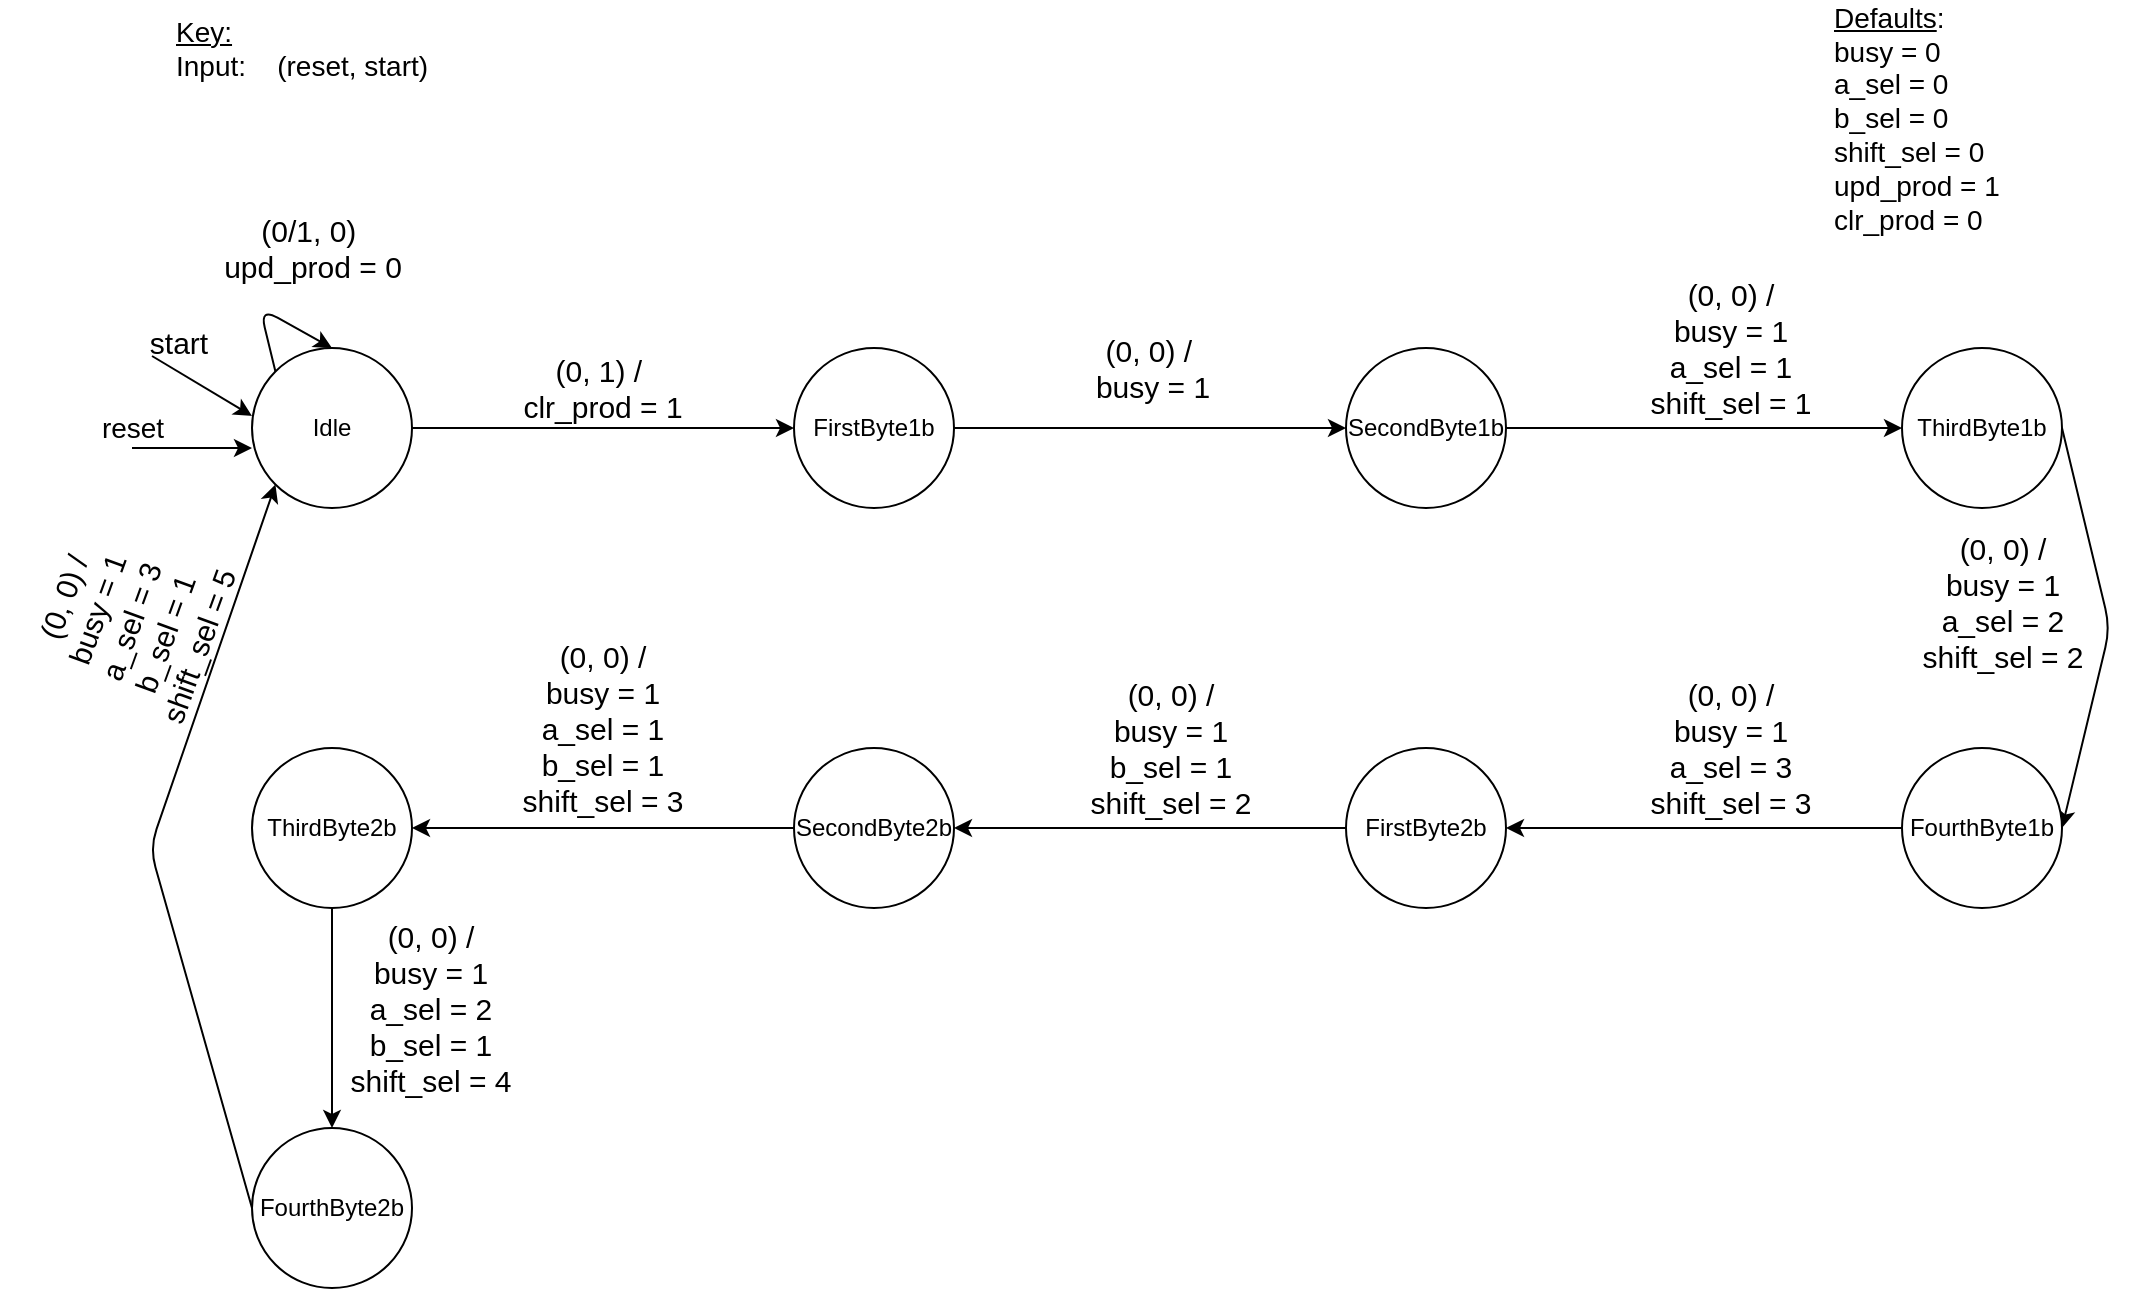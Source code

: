 <mxfile>
    <diagram id="11W8mvZUYZ1ZUlANgrgC" name="Page-1">
        <mxGraphModel dx="1444" dy="823" grid="1" gridSize="10" guides="1" tooltips="1" connect="1" arrows="1" fold="1" page="1" pageScale="1" pageWidth="1100" pageHeight="850" math="0" shadow="0">
            <root>
                <mxCell id="0"/>
                <mxCell id="1" parent="0"/>
                <mxCell id="22" style="edgeStyle=none;html=1;exitX=1;exitY=0.5;exitDx=0;exitDy=0;" parent="1" source="2" target="3" edge="1">
                    <mxGeometry relative="1" as="geometry"/>
                </mxCell>
                <mxCell id="2" value="Idle" style="ellipse;whiteSpace=wrap;html=1;aspect=fixed;" parent="1" vertex="1">
                    <mxGeometry x="131" y="210" width="80" height="80" as="geometry"/>
                </mxCell>
                <mxCell id="27" style="edgeStyle=none;html=1;exitX=1;exitY=0.5;exitDx=0;exitDy=0;entryX=0;entryY=0.5;entryDx=0;entryDy=0;" parent="1" source="3" target="4" edge="1">
                    <mxGeometry relative="1" as="geometry"/>
                </mxCell>
                <mxCell id="3" value="FirstByte1b" style="ellipse;whiteSpace=wrap;html=1;aspect=fixed;" parent="1" vertex="1">
                    <mxGeometry x="402" y="210" width="80" height="80" as="geometry"/>
                </mxCell>
                <mxCell id="31" style="edgeStyle=none;html=1;exitX=1;exitY=0.5;exitDx=0;exitDy=0;entryX=0;entryY=0.5;entryDx=0;entryDy=0;" parent="1" source="4" target="5" edge="1">
                    <mxGeometry relative="1" as="geometry"/>
                </mxCell>
                <mxCell id="4" value="SecondByte1b" style="ellipse;whiteSpace=wrap;html=1;aspect=fixed;" parent="1" vertex="1">
                    <mxGeometry x="678" y="210" width="80" height="80" as="geometry"/>
                </mxCell>
                <mxCell id="38" style="edgeStyle=none;html=1;exitX=1;exitY=0.5;exitDx=0;exitDy=0;entryX=1;entryY=0.5;entryDx=0;entryDy=0;" parent="1" source="5" target="36" edge="1">
                    <mxGeometry relative="1" as="geometry">
                        <Array as="points">
                            <mxPoint x="1060" y="350"/>
                        </Array>
                    </mxGeometry>
                </mxCell>
                <mxCell id="5" value="ThirdByte1b" style="ellipse;whiteSpace=wrap;html=1;aspect=fixed;" parent="1" vertex="1">
                    <mxGeometry x="956" y="210" width="80" height="80" as="geometry"/>
                </mxCell>
                <mxCell id="52" style="edgeStyle=none;html=1;exitX=0.5;exitY=1;exitDx=0;exitDy=0;" parent="1" source="6" target="51" edge="1">
                    <mxGeometry relative="1" as="geometry"/>
                </mxCell>
                <mxCell id="6" value="ThirdByte2b" style="ellipse;whiteSpace=wrap;html=1;aspect=fixed;" parent="1" vertex="1">
                    <mxGeometry x="131" y="410" width="80" height="80" as="geometry"/>
                </mxCell>
                <mxCell id="48" style="edgeStyle=none;html=1;exitX=0;exitY=0.5;exitDx=0;exitDy=0;entryX=1;entryY=0.5;entryDx=0;entryDy=0;" parent="1" source="7" target="6" edge="1">
                    <mxGeometry relative="1" as="geometry"/>
                </mxCell>
                <mxCell id="7" value="SecondByte2b" style="ellipse;whiteSpace=wrap;html=1;aspect=fixed;" parent="1" vertex="1">
                    <mxGeometry x="402" y="410" width="80" height="80" as="geometry"/>
                </mxCell>
                <mxCell id="45" style="edgeStyle=none;html=1;exitX=0;exitY=0.5;exitDx=0;exitDy=0;entryX=1;entryY=0.5;entryDx=0;entryDy=0;" parent="1" source="8" target="7" edge="1">
                    <mxGeometry relative="1" as="geometry"/>
                </mxCell>
                <mxCell id="8" value="FirstByte2b" style="ellipse;whiteSpace=wrap;html=1;aspect=fixed;" parent="1" vertex="1">
                    <mxGeometry x="678" y="410" width="80" height="80" as="geometry"/>
                </mxCell>
                <mxCell id="9" value="" style="endArrow=classic;html=1;" parent="1" edge="1">
                    <mxGeometry width="50" height="50" relative="1" as="geometry">
                        <mxPoint x="81" y="214" as="sourcePoint"/>
                        <mxPoint x="131" y="244" as="targetPoint"/>
                    </mxGeometry>
                </mxCell>
                <mxCell id="10" value="start" style="text;html=1;align=center;verticalAlign=middle;resizable=0;points=[];autosize=1;strokeColor=none;fillColor=none;fontSize=15;" parent="1" vertex="1">
                    <mxGeometry x="74" y="197" width="40" height="20" as="geometry"/>
                </mxCell>
                <mxCell id="17" style="edgeStyle=none;html=1;exitX=0;exitY=0;exitDx=0;exitDy=0;entryX=0.5;entryY=0;entryDx=0;entryDy=0;" parent="1" source="2" target="2" edge="1">
                    <mxGeometry relative="1" as="geometry">
                        <Array as="points">
                            <mxPoint x="135" y="190"/>
                        </Array>
                    </mxGeometry>
                </mxCell>
                <mxCell id="18" value="(0/1, 0)&amp;nbsp;&lt;br&gt;upd_prod = 0" style="text;html=1;align=center;verticalAlign=middle;resizable=0;points=[];autosize=1;strokeColor=none;fillColor=none;fontSize=15;" parent="1" vertex="1">
                    <mxGeometry x="111" y="140" width="100" height="40" as="geometry"/>
                </mxCell>
                <mxCell id="25" value="(0, 1) /&amp;nbsp;&lt;br&gt;clr_prod = 1" style="text;html=1;align=center;verticalAlign=middle;resizable=0;points=[];autosize=1;strokeColor=none;fillColor=none;fontSize=15;" parent="1" vertex="1">
                    <mxGeometry x="256" y="210" width="100" height="40" as="geometry"/>
                </mxCell>
                <mxCell id="28" value="(0, 0) /&amp;nbsp;&lt;br&gt;busy = 1" style="text;html=1;align=center;verticalAlign=middle;resizable=0;points=[];autosize=1;strokeColor=none;fillColor=none;fontSize=15;" parent="1" vertex="1">
                    <mxGeometry x="546" y="200" width="70" height="40" as="geometry"/>
                </mxCell>
                <mxCell id="32" value="(0, 0) /&lt;br&gt;busy = 1&lt;br&gt;a_sel = 1&lt;br&gt;shift_sel = 1" style="text;html=1;align=center;verticalAlign=middle;resizable=0;points=[];autosize=1;strokeColor=none;fillColor=none;fontSize=15;" parent="1" vertex="1">
                    <mxGeometry x="820" y="170" width="100" height="80" as="geometry"/>
                </mxCell>
                <mxCell id="41" style="edgeStyle=none;html=1;exitX=0;exitY=0.5;exitDx=0;exitDy=0;entryX=1;entryY=0.5;entryDx=0;entryDy=0;" parent="1" source="36" target="8" edge="1">
                    <mxGeometry relative="1" as="geometry"/>
                </mxCell>
                <mxCell id="36" value="FourthByte1b" style="ellipse;whiteSpace=wrap;html=1;aspect=fixed;" parent="1" vertex="1">
                    <mxGeometry x="956" y="410" width="80" height="80" as="geometry"/>
                </mxCell>
                <mxCell id="39" value="(0, 0) /&lt;br&gt;busy = 1&lt;br&gt;a_sel = 2&lt;br&gt;shift_sel = 2" style="text;html=1;align=center;verticalAlign=middle;resizable=0;points=[];autosize=1;strokeColor=none;fillColor=none;fontSize=15;" parent="1" vertex="1">
                    <mxGeometry x="956" y="297" width="100" height="80" as="geometry"/>
                </mxCell>
                <mxCell id="42" value="(0, 0) /&lt;br&gt;busy = 1&lt;br&gt;a_sel = 3&lt;br&gt;shift_sel = 3" style="text;html=1;align=center;verticalAlign=middle;resizable=0;points=[];autosize=1;strokeColor=none;fillColor=none;fontSize=15;" parent="1" vertex="1">
                    <mxGeometry x="820" y="370" width="100" height="80" as="geometry"/>
                </mxCell>
                <mxCell id="46" value="(0, 0) /&lt;br&gt;busy = 1&lt;br&gt;b_sel = 1&lt;br&gt;shift_sel = 2" style="text;html=1;align=center;verticalAlign=middle;resizable=0;points=[];autosize=1;strokeColor=none;fillColor=none;fontSize=15;" parent="1" vertex="1">
                    <mxGeometry x="540" y="370" width="100" height="80" as="geometry"/>
                </mxCell>
                <mxCell id="49" value="(0, 0) /&lt;br&gt;busy = 1&lt;br&gt;a_sel = 1&lt;br&gt;b_sel = 1&lt;br&gt;shift_sel = 3" style="text;html=1;align=center;verticalAlign=middle;resizable=0;points=[];autosize=1;strokeColor=none;fillColor=none;fontSize=15;" parent="1" vertex="1">
                    <mxGeometry x="256" y="350" width="100" height="100" as="geometry"/>
                </mxCell>
                <mxCell id="55" style="edgeStyle=none;html=1;exitX=0;exitY=0.5;exitDx=0;exitDy=0;entryX=0;entryY=1;entryDx=0;entryDy=0;" parent="1" source="51" target="2" edge="1">
                    <mxGeometry relative="1" as="geometry">
                        <Array as="points">
                            <mxPoint x="80" y="460"/>
                        </Array>
                    </mxGeometry>
                </mxCell>
                <mxCell id="51" value="FourthByte2b" style="ellipse;whiteSpace=wrap;html=1;aspect=fixed;" parent="1" vertex="1">
                    <mxGeometry x="131" y="600" width="80" height="80" as="geometry"/>
                </mxCell>
                <mxCell id="53" value="(0, 0) /&lt;br&gt;busy = 1&lt;br&gt;a_sel = 2&lt;br&gt;b_sel = 1&lt;br&gt;shift_sel = 4" style="text;html=1;align=center;verticalAlign=middle;resizable=0;points=[];autosize=1;strokeColor=none;fillColor=none;fontSize=15;" parent="1" vertex="1">
                    <mxGeometry x="170" y="490" width="100" height="100" as="geometry"/>
                </mxCell>
                <mxCell id="56" value="(0, 0) /&lt;br&gt;busy = 1&lt;br&gt;a_sel = 3&lt;br&gt;b_sel = 1&lt;br&gt;shift_sel = 5" style="text;html=1;align=center;verticalAlign=middle;resizable=0;points=[];autosize=1;strokeColor=none;fillColor=none;rotation=-70;fontSize=15;" parent="1" vertex="1">
                    <mxGeometry x="20" y="297" width="100" height="100" as="geometry"/>
                </mxCell>
                <mxCell id="70" value="&lt;font style=&quot;font-size: 14px&quot;&gt;&lt;u&gt;Defaults&lt;/u&gt;:&lt;br&gt;busy = 0&lt;br&gt;a_sel = 0&lt;br&gt;b_sel = 0&lt;br&gt;shift_sel = 0&lt;br&gt;upd_prod = 1&lt;br&gt;clr_prod = 0&lt;/font&gt;" style="text;html=1;align=left;verticalAlign=middle;resizable=0;points=[];autosize=1;strokeColor=none;fillColor=none;" parent="1" vertex="1">
                    <mxGeometry x="920" y="40" width="100" height="110" as="geometry"/>
                </mxCell>
                <mxCell id="72" value="&lt;u&gt;Key:&lt;/u&gt;&lt;br&gt;&lt;div&gt;&lt;span&gt;Input:&amp;nbsp; &amp;nbsp; (reset, start)&lt;/span&gt;&lt;/div&gt;" style="text;html=1;align=left;verticalAlign=middle;resizable=0;points=[];autosize=1;strokeColor=none;fillColor=none;fontSize=14;" parent="1" vertex="1">
                    <mxGeometry x="91" y="40" width="140" height="40" as="geometry"/>
                </mxCell>
                <mxCell id="73" value="" style="endArrow=classic;html=1;fontSize=14;" parent="1" edge="1">
                    <mxGeometry width="50" height="50" relative="1" as="geometry">
                        <mxPoint x="71" y="260" as="sourcePoint"/>
                        <mxPoint x="131" y="260" as="targetPoint"/>
                    </mxGeometry>
                </mxCell>
                <mxCell id="74" value="reset" style="text;html=1;align=center;verticalAlign=middle;resizable=0;points=[];autosize=1;strokeColor=none;fillColor=none;fontSize=14;" parent="1" vertex="1">
                    <mxGeometry x="46" y="240" width="50" height="20" as="geometry"/>
                </mxCell>
            </root>
        </mxGraphModel>
    </diagram>
</mxfile>